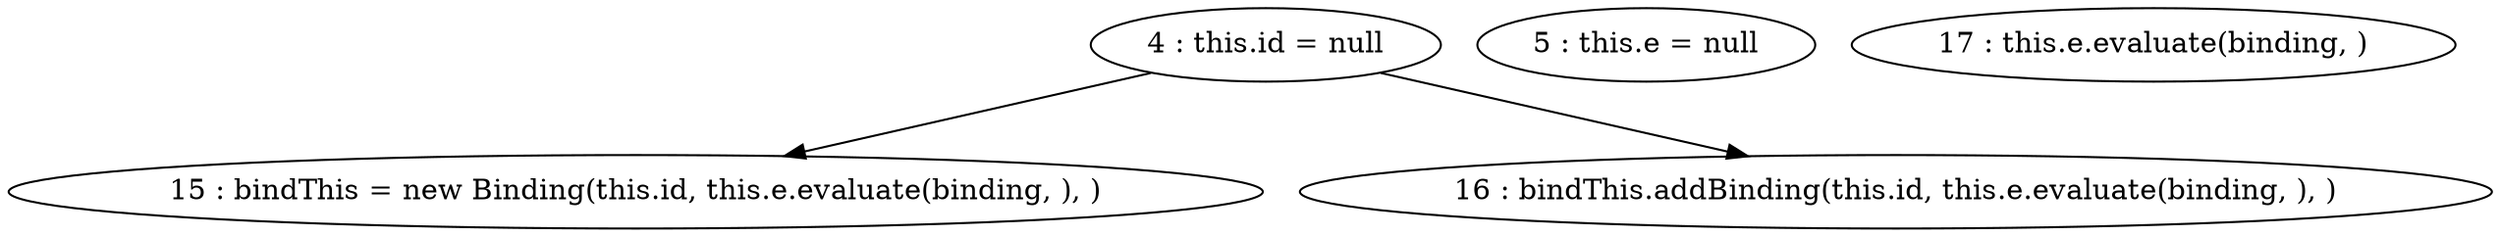 digraph G {
"4 : this.id = null"
"4 : this.id = null" -> "15 : bindThis = new Binding(this.id, this.e.evaluate(binding, ), )"
"4 : this.id = null" -> "16 : bindThis.addBinding(this.id, this.e.evaluate(binding, ), )"
"5 : this.e = null"
"15 : bindThis = new Binding(this.id, this.e.evaluate(binding, ), )"
"16 : bindThis.addBinding(this.id, this.e.evaluate(binding, ), )"
"17 : this.e.evaluate(binding, )"
}